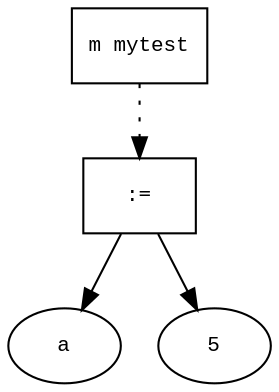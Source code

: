 digraph AST {
  graph [fontname="Times New Roman",fontsize=10];
  node  [fontname="Courier New",fontsize=10];
  edge  [fontname="Times New Roman",fontsize=10];

  node0 [label="m mytest",shape=box];
  node4 [label=":=",shape=box];
  node2 [label="a",shape=ellipse];
  node4->node2;
  node3 [label="5",shape=ellipse];
  node4->node3;
  node0 -> node4 [style=dotted];
}
